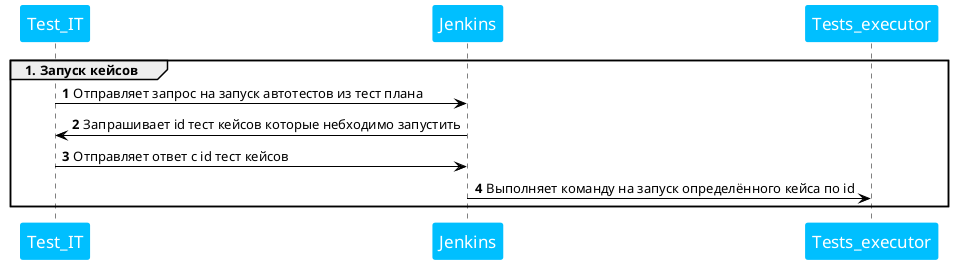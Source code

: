 @startuml
'https://plantuml.com/sequence-diagram
skinparam backgroundColor #ffffff


skinparam sequence {
ArrowColor black
ActorBorderColor DeepSkyBlue
ArrowFontName Tahoma

LifeLineBorderColor black
LifeLineBackgroundColor #ffffff

ParticipantBorderColor DeepSkyBlue
ParticipantBackgroundColor DeepSkyBlue
ParticipantFontName Tahoma
ParticipantFontSize 17
ParticipantFontColor #ffffff

}

autonumber
group 1. Запуск кейсов
Test_IT -> Jenkins: Отправляет запрос на запуск автотестов из тест плана
Jenkins -> Test_IT: Запрашивает id тест кейсов которые небходимо запустить
Test_IT -> Jenkins: Отправляет ответ с id тест кейсов
Jenkins -> Tests_executor: Выполняет команду на запуск определённого кейса по id
end
@enduml